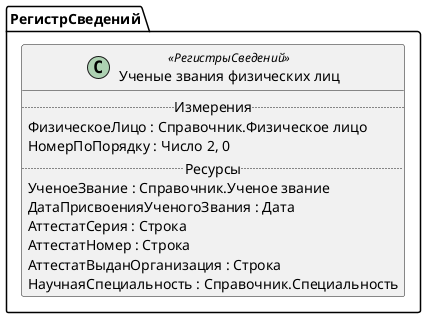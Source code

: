 ﻿@startuml УченыеЗванияФизическихЛиц
'!include templates.wsd
'..\include templates.wsd
class РегистрСведений.УченыеЗванияФизическихЛиц as "Ученые звания физических лиц" <<РегистрыСведений>>
{
..Измерения..
ФизическоеЛицо : Справочник.Физическое лицо
НомерПоПорядку : Число 2, 0
..Ресурсы..
УченоеЗвание : Справочник.Ученое звание
ДатаПрисвоенияУченогоЗвания : Дата
АттестатСерия : Строка
АттестатНомер : Строка
АттестатВыданОрганизация : Строка
НаучнаяСпециальность : Справочник.Специальность
}
@enduml
